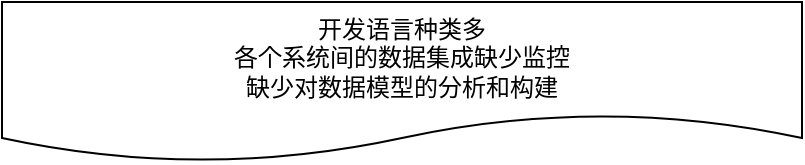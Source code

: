 <mxfile version="14.6.10" type="github" pages="2">
  <diagram id="d1ab7348-05c3-a1e3-ca4d-12c340fd6b49" name="现状">
    <mxGraphModel dx="946" dy="646" grid="1" gridSize="10" guides="1" tooltips="1" connect="1" arrows="1" fold="1" page="1" pageScale="1" pageWidth="1169" pageHeight="827" background="#ffffff" math="0" shadow="0">
      <root>
        <mxCell id="0" />
        <mxCell id="1" parent="0" />
        <mxCell id="_vDph4-_2GJOsG-jLW1l-163" value="开发语言种类多&lt;br&gt;各个系统间的数据集成缺少监控&lt;br&gt;缺少对数据模型的分析和构建" style="shape=document;whiteSpace=wrap;html=1;boundedLbl=1;" vertex="1" parent="1">
          <mxGeometry x="150" y="210" width="400" height="80" as="geometry" />
        </mxCell>
      </root>
    </mxGraphModel>
  </diagram>
  <diagram id="HXNm5G8wveBcK3pQ0W9q" name="架构总览">
    <mxGraphModel dx="946" dy="646" grid="1" gridSize="10" guides="1" tooltips="1" connect="1" arrows="1" fold="1" page="1" pageScale="1" pageWidth="827" pageHeight="1169" math="0" shadow="0">
      <root>
        <mxCell id="XnInveQIR6jjp1m6aVqz-0" />
        <mxCell id="XnInveQIR6jjp1m6aVqz-1" parent="XnInveQIR6jjp1m6aVqz-0" />
        <mxCell id="XnInveQIR6jjp1m6aVqz-2" value="" style="rounded=0;whiteSpace=wrap;html=1;" vertex="1" parent="XnInveQIR6jjp1m6aVqz-1">
          <mxGeometry x="140" y="80" width="220" height="360" as="geometry" />
        </mxCell>
        <mxCell id="XnInveQIR6jjp1m6aVqz-3" value="API" style="rounded=1;whiteSpace=wrap;html=1;" vertex="1" parent="XnInveQIR6jjp1m6aVqz-1">
          <mxGeometry y="90" width="120" height="60" as="geometry" />
        </mxCell>
        <mxCell id="XnInveQIR6jjp1m6aVqz-4" value="FTP" style="rounded=1;whiteSpace=wrap;html=1;" vertex="1" parent="XnInveQIR6jjp1m6aVqz-1">
          <mxGeometry y="180" width="120" height="60" as="geometry" />
        </mxCell>
        <mxCell id="XnInveQIR6jjp1m6aVqz-5" value="XML(IDOC)" style="rounded=1;whiteSpace=wrap;html=1;" vertex="1" parent="XnInveQIR6jjp1m6aVqz-1">
          <mxGeometry y="260" width="120" height="60" as="geometry" />
        </mxCell>
        <mxCell id="XnInveQIR6jjp1m6aVqz-6" value="...." style="rounded=1;whiteSpace=wrap;html=1;" vertex="1" parent="XnInveQIR6jjp1m6aVqz-1">
          <mxGeometry y="340" width="120" height="60" as="geometry" />
        </mxCell>
        <mxCell id="XnInveQIR6jjp1m6aVqz-7" value="Json Convert&lt;br&gt;Engine" style="rounded=1;whiteSpace=wrap;html=1;" vertex="1" parent="XnInveQIR6jjp1m6aVqz-1">
          <mxGeometry x="190" y="110" width="120" height="60" as="geometry" />
        </mxCell>
        <mxCell id="XnInveQIR6jjp1m6aVqz-8" value="DMV&lt;br&gt;Engine" style="rounded=1;whiteSpace=wrap;html=1;" vertex="1" parent="XnInveQIR6jjp1m6aVqz-1">
          <mxGeometry x="190" y="200" width="120" height="60" as="geometry" />
        </mxCell>
        <mxCell id="XnInveQIR6jjp1m6aVqz-9" value="Dashboard" style="rounded=1;whiteSpace=wrap;html=1;" vertex="1" parent="XnInveQIR6jjp1m6aVqz-1">
          <mxGeometry x="190" y="300" width="120" height="60" as="geometry" />
        </mxCell>
        <mxCell id="XnInveQIR6jjp1m6aVqz-10" value="" style="rounded=0;whiteSpace=wrap;html=1;" vertex="1" parent="XnInveQIR6jjp1m6aVqz-1">
          <mxGeometry x="420" y="80" width="570" height="360" as="geometry" />
        </mxCell>
      </root>
    </mxGraphModel>
  </diagram>
</mxfile>

